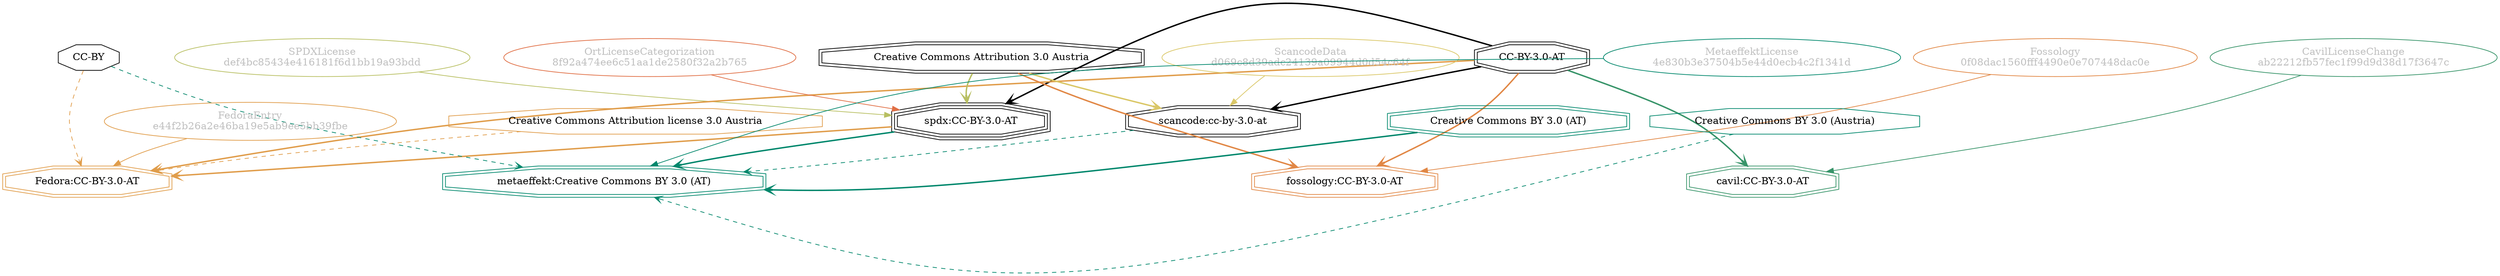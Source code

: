 strict digraph {
    node [shape=box];
    graph [splines=curved];
    798 [label="SPDXLicense\ndef4bc85434e416181f6d1bb19a93bdd"
        ,fontcolor=gray
        ,color="#b8bf62"
        ,fillcolor="beige;1"
        ,shape=ellipse];
    799 [label="spdx:CC-BY-3.0-AT"
        ,shape=tripleoctagon];
    800 [label="CC-BY-3.0-AT"
        ,shape=doubleoctagon];
    801 [label="Creative Commons Attribution 3.0 Austria"
        ,shape=doubleoctagon];
    6060 [label="CC-BY"
         ,shape=octagon];
    6072 [label="FedoraEntry\ne44f2b26a2e46ba19e5ab9ee5bb39fbe"
         ,fontcolor=gray
         ,color="#e09d4b"
         ,fillcolor="beige;1"
         ,shape=ellipse];
    6073 [label="Fedora:CC-BY-3.0-AT"
         ,color="#e09d4b"
         ,shape=doubleoctagon];
    6074 [label="Creative Commons Attribution license 3.0 Austria"
         ,color="#e09d4b"
         ,shape=octagon];
    13250 [label="ScancodeData\nd069c8d39adc24139a09944d0d54c64f"
          ,fontcolor=gray
          ,color="#dac767"
          ,fillcolor="beige;1"
          ,shape=ellipse];
    13251 [label="scancode:cc-by-3.0-at"
          ,shape=doubleoctagon];
    28085 [label="Fossology\n0f08dac1560fff4490e0e707448dac0e"
          ,fontcolor=gray
          ,color="#e18745"
          ,fillcolor="beige;1"
          ,shape=ellipse];
    28086 [label="fossology:CC-BY-3.0-AT"
          ,color="#e18745"
          ,shape=doubleoctagon];
    28566 [label="OrtLicenseCategorization\n8f92a474ee6c51aa1de2580f32a2b765"
          ,fontcolor=gray
          ,color="#e06f45"
          ,fillcolor="beige;1"
          ,shape=ellipse];
    36541 [label="CavilLicenseChange\nab22212fb57fec1f99d9d38d17f3647c"
          ,fontcolor=gray
          ,color="#379469"
          ,fillcolor="beige;1"
          ,shape=ellipse];
    36542 [label="cavil:CC-BY-3.0-AT"
          ,color="#379469"
          ,shape=doubleoctagon];
    40293 [label="MetaeffektLicense\n4e830b3e37504b5e44d0ecb4c2f1341d"
          ,fontcolor=gray
          ,color="#00876c"
          ,fillcolor="beige;1"
          ,shape=ellipse];
    40294 [label="metaeffekt:Creative Commons BY 3.0 (AT)"
          ,color="#00876c"
          ,shape=doubleoctagon];
    40295 [label="Creative Commons BY 3.0 (AT)"
          ,color="#00876c"
          ,shape=doubleoctagon];
    40296 [label="Creative Commons BY 3.0 (Austria)"
          ,color="#00876c"
          ,shape=octagon];
    798 -> 799 [weight=0.5
               ,color="#b8bf62"];
    799 -> 6073 [style=bold
                ,arrowhead=vee
                ,weight=0.7
                ,color="#e09d4b"];
    799 -> 40294 [style=bold
                 ,arrowhead=vee
                 ,weight=0.7
                 ,color="#00876c"];
    800 -> 799 [style=bold
               ,arrowhead=vee
               ,weight=0.7];
    800 -> 6073 [style=bold
                ,arrowhead=vee
                ,weight=0.7
                ,color="#e09d4b"];
    800 -> 13251 [style=bold
                 ,arrowhead=vee
                 ,weight=0.7];
    800 -> 28086 [style=bold
                 ,arrowhead=vee
                 ,weight=0.7
                 ,color="#e18745"];
    800 -> 36542 [style=bold
                 ,arrowhead=vee
                 ,weight=0.7
                 ,color="#379469"];
    800 -> 36542 [style=bold
                 ,arrowhead=vee
                 ,weight=0.7
                 ,color="#379469"];
    801 -> 799 [style=bold
               ,arrowhead=vee
               ,weight=0.7
               ,color="#b8bf62"];
    801 -> 13251 [style=bold
                 ,arrowhead=vee
                 ,weight=0.7
                 ,color="#dac767"];
    801 -> 28086 [style=bold
                 ,arrowhead=vee
                 ,weight=0.7
                 ,color="#e18745"];
    6060 -> 6073 [style=dashed
                 ,arrowhead=vee
                 ,weight=0.5
                 ,color="#e09d4b"];
    6060 -> 40294 [style=dashed
                  ,arrowhead=vee
                  ,weight=0.5
                  ,color="#00876c"];
    6072 -> 6073 [weight=0.5
                 ,color="#e09d4b"];
    6074 -> 6073 [style=dashed
                 ,arrowhead=vee
                 ,weight=0.5
                 ,color="#e09d4b"];
    13250 -> 13251 [weight=0.5
                   ,color="#dac767"];
    13251 -> 40294 [style=dashed
                   ,arrowhead=vee
                   ,weight=0.5
                   ,color="#00876c"];
    28085 -> 28086 [weight=0.5
                   ,color="#e18745"];
    28566 -> 799 [weight=0.5
                 ,color="#e06f45"];
    36541 -> 36542 [weight=0.5
                   ,color="#379469"];
    40293 -> 40294 [weight=0.5
                   ,color="#00876c"];
    40295 -> 40294 [style=bold
                   ,arrowhead=vee
                   ,weight=0.7
                   ,color="#00876c"];
    40296 -> 40294 [style=dashed
                   ,arrowhead=vee
                   ,weight=0.5
                   ,color="#00876c"];
}
